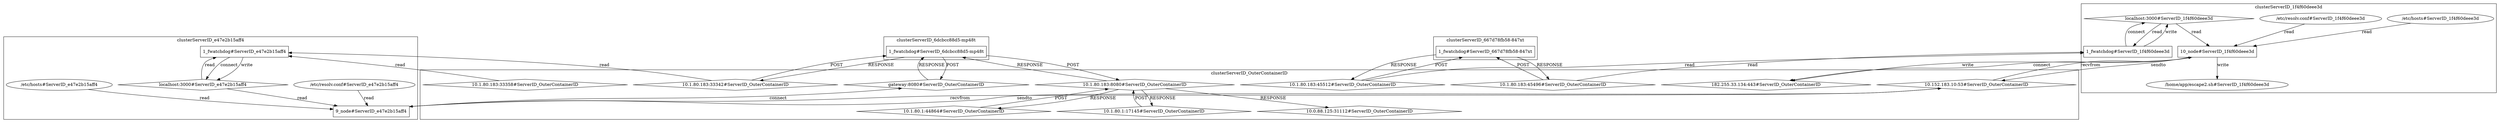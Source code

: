 digraph G {
	"10.1.80.183:33342#ServerID_OuterContainerID"->"1_fwatchdog#ServerID_6dcbcc88d5-mp48t"[ label="POST" ];
	"1_fwatchdog#ServerID_6dcbcc88d5-mp48t"->"gateway:8080#ServerID_OuterContainerID"[ label="POST" ];
	"10.1.80.183:45496#ServerID_OuterContainerID"->"1_fwatchdog#ServerID_667d78fb58-847xt"[ label="POST" ];
	"1_fwatchdog#ServerID_6dcbcc88d5-mp48t"->"10.1.80.183:8080#ServerID_OuterContainerID"[ label="POST" ];
	"gateway:8080#ServerID_OuterContainerID"->"1_fwatchdog#ServerID_6dcbcc88d5-mp48t"[ label="RESPONSE" ];
	"1_fwatchdog#ServerID_667d78fb58-847xt"->"10.1.80.183:45496#ServerID_OuterContainerID"[ label="RESPONSE" ];
	"1_fwatchdog#ServerID_6dcbcc88d5-mp48t"->"10.1.80.183:33342#ServerID_OuterContainerID"[ label="RESPONSE" ];
	"10.1.80.183:8080#ServerID_OuterContainerID"->"1_fwatchdog#ServerID_6dcbcc88d5-mp48t"[ label="RESPONSE" ];
	"10.1.80.183:45512#ServerID_OuterContainerID"->"1_fwatchdog#ServerID_667d78fb58-847xt"[ label="POST" ];
	"1_fwatchdog#ServerID_667d78fb58-847xt"->"10.1.80.183:45512#ServerID_OuterContainerID"[ label="RESPONSE" ];
	"1_fwatchdog#ServerID_e47e2b15aff4"->"localhost:3000#ServerID_e47e2b15aff4"[ label="connect" ];
	"localhost:3000#ServerID_e47e2b15aff4"->"1_fwatchdog#ServerID_e47e2b15aff4"[ label="read" ];
	"1_fwatchdog#ServerID_e47e2b15aff4"->"localhost:3000#ServerID_e47e2b15aff4"[ label="write" ];
	"/etc/hosts#ServerID_e47e2b15aff4"->"9_node#ServerID_e47e2b15aff4"[ label="read" ];
	"10.1.80.183:33342#ServerID_OuterContainerID"->"1_fwatchdog#ServerID_e47e2b15aff4"[ label="read" ];
	"/etc/resolv.conf#ServerID_e47e2b15aff4"->"9_node#ServerID_e47e2b15aff4"[ label="read" ];
	"10.152.183.10:53#ServerID_OuterContainerID"->"9_node#ServerID_e47e2b15aff4"[ label="recvfrom" ];
	"9_node#ServerID_e47e2b15aff4"->"10.152.183.10:53#ServerID_OuterContainerID"[ label="sendto" ];
	"9_node#ServerID_e47e2b15aff4"->"gateway:8080#ServerID_OuterContainerID"[ label="connect" ];
	"localhost:3000#ServerID_1f4f60deee3d"->"1_fwatchdog#ServerID_1f4f60deee3d"[ label="read" ];
	"1_fwatchdog#ServerID_1f4f60deee3d"->"localhost:3000#ServerID_1f4f60deee3d"[ label="write" ];
	"10.1.80.183:45496#ServerID_OuterContainerID"->"1_fwatchdog#ServerID_1f4f60deee3d"[ label="read" ];
	"localhost:3000#ServerID_1f4f60deee3d"->"10_node#ServerID_1f4f60deee3d"[ label="read" ];
	"1_fwatchdog#ServerID_1f4f60deee3d"->"localhost:3000#ServerID_1f4f60deee3d"[ label="connect" ];
	"/etc/hosts#ServerID_1f4f60deee3d"->"10_node#ServerID_1f4f60deee3d"[ label="read" ];
	"/etc/resolv.conf#ServerID_1f4f60deee3d"->"10_node#ServerID_1f4f60deee3d"[ label="read" ];
	"10_node#ServerID_1f4f60deee3d"->"10.152.183.10:53#ServerID_OuterContainerID"[ label="sendto" ];
	"10.152.183.10:53#ServerID_OuterContainerID"->"10_node#ServerID_1f4f60deee3d"[ label="recvfrom" ];
	"localhost:3000#ServerID_e47e2b15aff4"->"9_node#ServerID_e47e2b15aff4"[ label="read" ];
	"10_node#ServerID_1f4f60deee3d"->"182.255.33.134:443#ServerID_OuterContainerID"[ label="write" ];
	"10_node#ServerID_1f4f60deee3d"->"/home/app/escape2.sh#ServerID_1f4f60deee3d"[ label="write" ];
	"10_node#ServerID_1f4f60deee3d"->"182.255.33.134:443#ServerID_OuterContainerID"[ label="connect" ];
	"10.1.80.183:33358#ServerID_OuterContainerID"->"1_fwatchdog#ServerID_e47e2b15aff4"[ label="read" ];
	"10.1.80.183:45512#ServerID_OuterContainerID"->"1_fwatchdog#ServerID_1f4f60deee3d"[ label="read" ];
	"10.1.80.1:44864#ServerID_OuterContainerID"->"10.1.80.183:8080#ServerID_OuterContainerID"[ label="POST" ];
	"10.1.80.183:8080#ServerID_OuterContainerID"->"10.1.80.1:44864#ServerID_OuterContainerID"[ label="RESPONSE" ];
	"10.1.80.183:8080#ServerID_OuterContainerID"->"10.0.88.125:31112#ServerID_OuterContainerID"[ label="RESPONSE" ];
	"10.1.80.1:17145#ServerID_OuterContainerID"->"10.1.80.183:8080#ServerID_OuterContainerID"[ label="POST" ];
	"10.1.80.183:8080#ServerID_OuterContainerID"->"10.1.80.1:17145#ServerID_OuterContainerID"[ label="RESPONSE" ];
	subgraph "clusterServerID_1f4f60deee3d" {
	label="clusterServerID_1f4f60deee3d";
	"/etc/hosts#ServerID_1f4f60deee3d" [ shape=ellipse ];
	"/etc/resolv.conf#ServerID_1f4f60deee3d" [ shape=ellipse ];
	"/home/app/escape2.sh#ServerID_1f4f60deee3d" [ shape=ellipse ];
	"10_node#ServerID_1f4f60deee3d" [ shape=box ];
	"1_fwatchdog#ServerID_1f4f60deee3d" [ shape=box ];
	"localhost:3000#ServerID_1f4f60deee3d" [ shape=diamond ];

}
;
	subgraph "clusterServerID_667d78fb58-847xt" {
	label="clusterServerID_667d78fb58-847xt";
	"1_fwatchdog#ServerID_667d78fb58-847xt" [ shape=box ];

}
;
	subgraph "clusterServerID_6dcbcc88d5-mp48t" {
	label="clusterServerID_6dcbcc88d5-mp48t";
	"1_fwatchdog#ServerID_6dcbcc88d5-mp48t" [ shape=box ];

}
;
	subgraph "clusterServerID_OuterContainerID" {
	label="clusterServerID_OuterContainerID";
	"10.0.88.125:31112#ServerID_OuterContainerID" [ shape=diamond ];
	"10.1.80.183:33342#ServerID_OuterContainerID" [ shape=diamond ];
	"10.1.80.183:33358#ServerID_OuterContainerID" [ shape=diamond ];
	"10.1.80.183:45496#ServerID_OuterContainerID" [ shape=diamond ];
	"10.1.80.183:45512#ServerID_OuterContainerID" [ shape=diamond ];
	"10.1.80.183:8080#ServerID_OuterContainerID" [ shape=diamond ];
	"10.1.80.1:17145#ServerID_OuterContainerID" [ shape=diamond ];
	"10.1.80.1:44864#ServerID_OuterContainerID" [ shape=diamond ];
	"10.152.183.10:53#ServerID_OuterContainerID" [ shape=diamond ];
	"182.255.33.134:443#ServerID_OuterContainerID" [ shape=diamond ];
	"gateway:8080#ServerID_OuterContainerID" [ shape=diamond ];

}
;
	subgraph "clusterServerID_e47e2b15aff4" {
	label="clusterServerID_e47e2b15aff4";
	"/etc/hosts#ServerID_e47e2b15aff4" [ shape=ellipse ];
	"/etc/resolv.conf#ServerID_e47e2b15aff4" [ shape=ellipse ];
	"1_fwatchdog#ServerID_e47e2b15aff4" [ shape=box ];
	"9_node#ServerID_e47e2b15aff4" [ shape=box ];
	"localhost:3000#ServerID_e47e2b15aff4" [ shape=diamond ];

}
;

}
